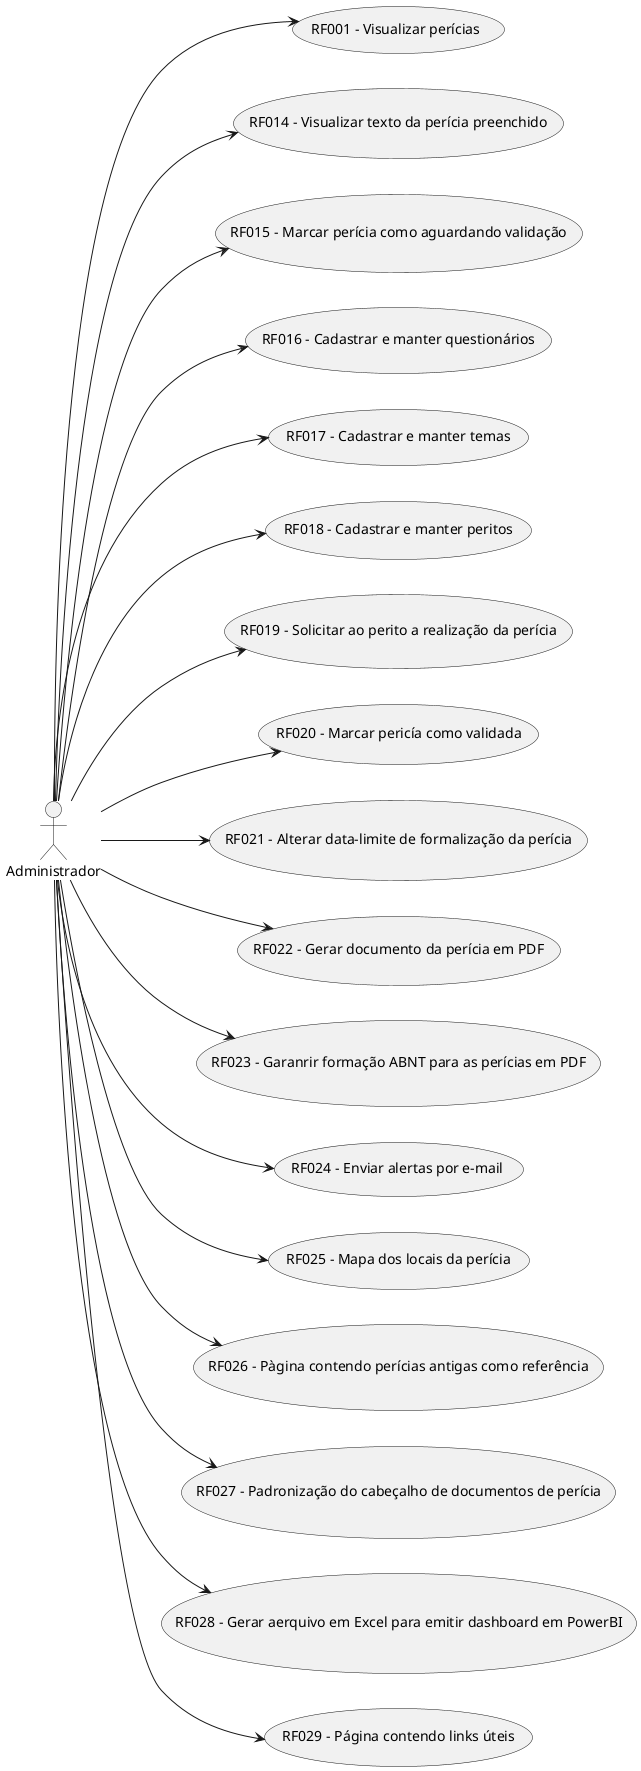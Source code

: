 @startuml
left to right direction
actor Administrador as fc

usecase "RF001 - Visualizar perícias" as RF027
usecase "RF014 - Visualizar texto da perícia preenchido" as RF026
usecase "RF015 - Marcar perícia como aguardando validação" as RF025
usecase "RF016 - Cadastrar e manter questionários" as RF024
usecase "RF017 - Cadastrar e manter temas" as RF023
usecase "RF018 - Cadastrar e manter peritos" as RF022
usecase "RF019 - Solicitar ao perito a realização da perícia" as RF021
usecase "RF020 - Marcar pericía como validada" as RF020
usecase "RF021 - Alterar data-limite de formalização da perícia" as RF019
usecase "RF022 - Gerar documento da perícia em PDF" as RF018
usecase "RF023 - Garanrir formação ABNT para as perícias em PDF" as RF017
usecase "RF024 - Enviar alertas por e-mail" as RF016
usecase "RF025 - Mapa dos locais da perícia" as RF015
usecase "RF026 - Pàgina contendo perícias antigas como referência" as RF014
usecase "RF027 - Padronização do cabeçalho de documentos de perícia" as RF001
usecase "RF028 - Gerar aerquivo em Excel para emitir dashboard em PowerBI" as RF028
usecase "RF029 - Página contendo links úteis" as RF029
fc --> RF001
fc --> RF014
fc --> RF015
fc --> RF016
fc --> RF017
fc --> RF018
fc --> RF019
fc --> RF020
fc --> RF021
fc --> RF022
fc --> RF023
fc --> RF024
fc --> RF025
fc --> RF026
fc --> RF027
fc --> RF028
fc --> RF029
@enduml
